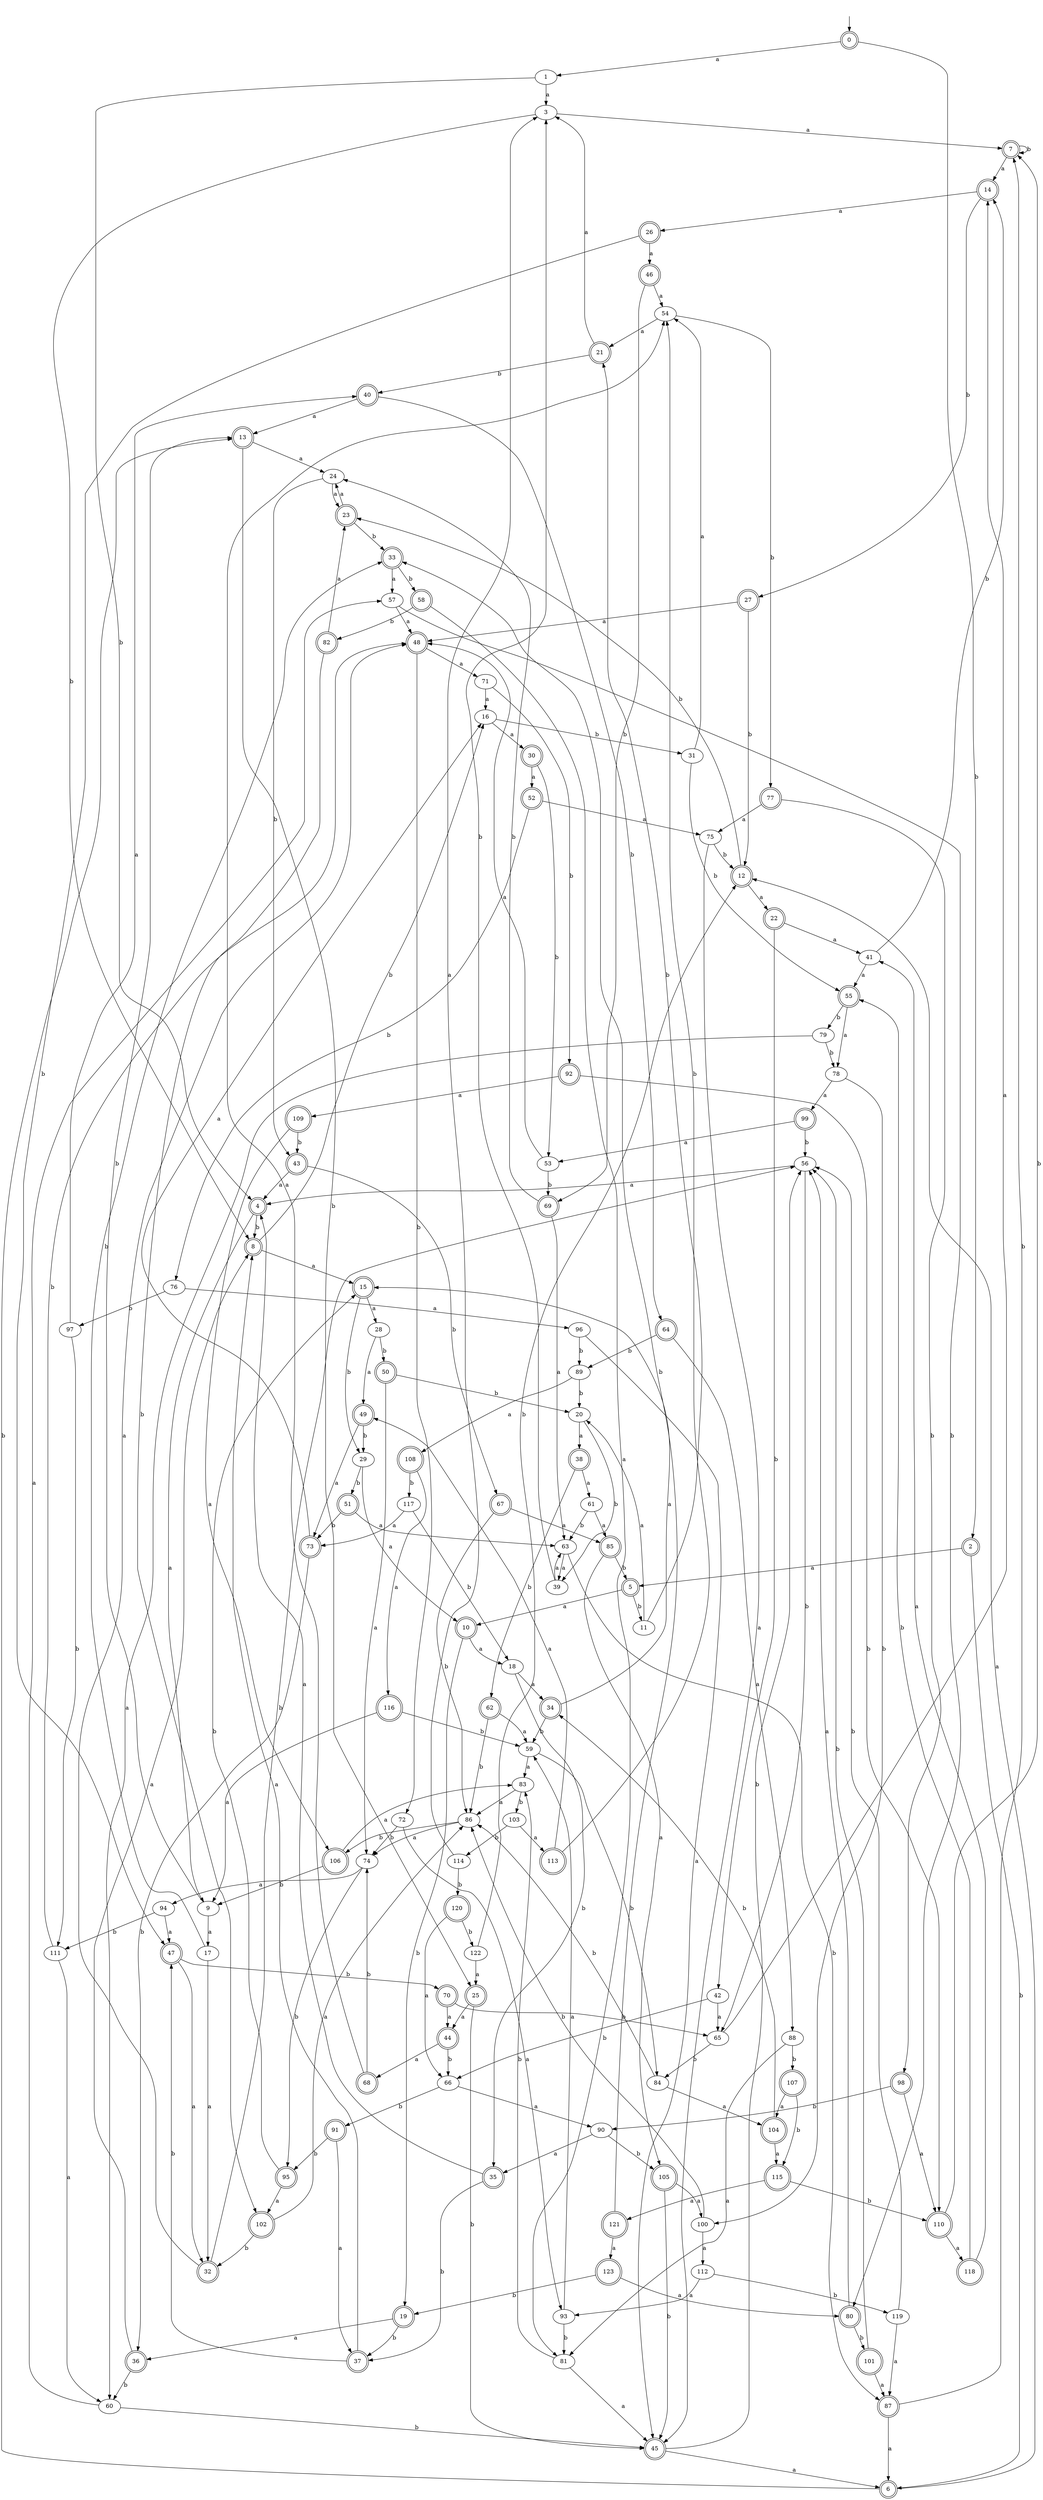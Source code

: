 digraph RandomDFA {
  __start0 [label="", shape=none];
  __start0 -> 0 [label=""];
  0 [shape=circle] [shape=doublecircle]
  0 -> 1 [label="a"]
  0 -> 2 [label="b"]
  1
  1 -> 3 [label="a"]
  1 -> 4 [label="b"]
  2 [shape=doublecircle]
  2 -> 5 [label="a"]
  2 -> 6 [label="b"]
  3
  3 -> 7 [label="a"]
  3 -> 8 [label="b"]
  4 [shape=doublecircle]
  4 -> 9 [label="a"]
  4 -> 8 [label="b"]
  5 [shape=doublecircle]
  5 -> 10 [label="a"]
  5 -> 11 [label="b"]
  6 [shape=doublecircle]
  6 -> 12 [label="a"]
  6 -> 13 [label="b"]
  7 [shape=doublecircle]
  7 -> 14 [label="a"]
  7 -> 7 [label="b"]
  8 [shape=doublecircle]
  8 -> 15 [label="a"]
  8 -> 16 [label="b"]
  9
  9 -> 17 [label="a"]
  9 -> 13 [label="b"]
  10 [shape=doublecircle]
  10 -> 18 [label="a"]
  10 -> 19 [label="b"]
  11
  11 -> 20 [label="a"]
  11 -> 21 [label="b"]
  12 [shape=doublecircle]
  12 -> 22 [label="a"]
  12 -> 23 [label="b"]
  13 [shape=doublecircle]
  13 -> 24 [label="a"]
  13 -> 25 [label="b"]
  14 [shape=doublecircle]
  14 -> 26 [label="a"]
  14 -> 27 [label="b"]
  15 [shape=doublecircle]
  15 -> 28 [label="a"]
  15 -> 29 [label="b"]
  16
  16 -> 30 [label="a"]
  16 -> 31 [label="b"]
  17
  17 -> 32 [label="a"]
  17 -> 33 [label="b"]
  18
  18 -> 34 [label="a"]
  18 -> 35 [label="b"]
  19 [shape=doublecircle]
  19 -> 36 [label="a"]
  19 -> 37 [label="b"]
  20
  20 -> 38 [label="a"]
  20 -> 39 [label="b"]
  21 [shape=doublecircle]
  21 -> 3 [label="a"]
  21 -> 40 [label="b"]
  22 [shape=doublecircle]
  22 -> 41 [label="a"]
  22 -> 42 [label="b"]
  23 [shape=doublecircle]
  23 -> 24 [label="a"]
  23 -> 33 [label="b"]
  24
  24 -> 23 [label="a"]
  24 -> 43 [label="b"]
  25 [shape=doublecircle]
  25 -> 44 [label="a"]
  25 -> 45 [label="b"]
  26 [shape=doublecircle]
  26 -> 46 [label="a"]
  26 -> 47 [label="b"]
  27 [shape=doublecircle]
  27 -> 48 [label="a"]
  27 -> 12 [label="b"]
  28
  28 -> 49 [label="a"]
  28 -> 50 [label="b"]
  29
  29 -> 10 [label="a"]
  29 -> 51 [label="b"]
  30 [shape=doublecircle]
  30 -> 52 [label="a"]
  30 -> 53 [label="b"]
  31
  31 -> 54 [label="a"]
  31 -> 55 [label="b"]
  32 [shape=doublecircle]
  32 -> 48 [label="a"]
  32 -> 56 [label="b"]
  33 [shape=doublecircle]
  33 -> 57 [label="a"]
  33 -> 58 [label="b"]
  34 [shape=doublecircle]
  34 -> 15 [label="a"]
  34 -> 59 [label="b"]
  35 [shape=doublecircle]
  35 -> 4 [label="a"]
  35 -> 37 [label="b"]
  36 [shape=doublecircle]
  36 -> 8 [label="a"]
  36 -> 60 [label="b"]
  37 [shape=doublecircle]
  37 -> 8 [label="a"]
  37 -> 47 [label="b"]
  38 [shape=doublecircle]
  38 -> 61 [label="a"]
  38 -> 62 [label="b"]
  39
  39 -> 63 [label="a"]
  39 -> 3 [label="b"]
  40 [shape=doublecircle]
  40 -> 13 [label="a"]
  40 -> 64 [label="b"]
  41
  41 -> 55 [label="a"]
  41 -> 14 [label="b"]
  42
  42 -> 65 [label="a"]
  42 -> 66 [label="b"]
  43 [shape=doublecircle]
  43 -> 4 [label="a"]
  43 -> 67 [label="b"]
  44 [shape=doublecircle]
  44 -> 68 [label="a"]
  44 -> 66 [label="b"]
  45 [shape=doublecircle]
  45 -> 6 [label="a"]
  45 -> 56 [label="b"]
  46 [shape=doublecircle]
  46 -> 54 [label="a"]
  46 -> 69 [label="b"]
  47 [shape=doublecircle]
  47 -> 32 [label="a"]
  47 -> 70 [label="b"]
  48 [shape=doublecircle]
  48 -> 71 [label="a"]
  48 -> 72 [label="b"]
  49 [shape=doublecircle]
  49 -> 73 [label="a"]
  49 -> 29 [label="b"]
  50 [shape=doublecircle]
  50 -> 74 [label="a"]
  50 -> 20 [label="b"]
  51 [shape=doublecircle]
  51 -> 63 [label="a"]
  51 -> 73 [label="b"]
  52 [shape=doublecircle]
  52 -> 75 [label="a"]
  52 -> 76 [label="b"]
  53
  53 -> 48 [label="a"]
  53 -> 69 [label="b"]
  54
  54 -> 21 [label="a"]
  54 -> 77 [label="b"]
  55 [shape=doublecircle]
  55 -> 78 [label="a"]
  55 -> 79 [label="b"]
  56
  56 -> 4 [label="a"]
  56 -> 65 [label="b"]
  57
  57 -> 48 [label="a"]
  57 -> 80 [label="b"]
  58 [shape=doublecircle]
  58 -> 81 [label="a"]
  58 -> 82 [label="b"]
  59
  59 -> 83 [label="a"]
  59 -> 84 [label="b"]
  60
  60 -> 57 [label="a"]
  60 -> 45 [label="b"]
  61
  61 -> 85 [label="a"]
  61 -> 63 [label="b"]
  62 [shape=doublecircle]
  62 -> 59 [label="a"]
  62 -> 86 [label="b"]
  63
  63 -> 39 [label="a"]
  63 -> 87 [label="b"]
  64 [shape=doublecircle]
  64 -> 88 [label="a"]
  64 -> 89 [label="b"]
  65
  65 -> 14 [label="a"]
  65 -> 84 [label="b"]
  66
  66 -> 90 [label="a"]
  66 -> 91 [label="b"]
  67 [shape=doublecircle]
  67 -> 85 [label="a"]
  67 -> 86 [label="b"]
  68 [shape=doublecircle]
  68 -> 54 [label="a"]
  68 -> 74 [label="b"]
  69 [shape=doublecircle]
  69 -> 63 [label="a"]
  69 -> 24 [label="b"]
  70 [shape=doublecircle]
  70 -> 44 [label="a"]
  70 -> 65 [label="b"]
  71
  71 -> 16 [label="a"]
  71 -> 92 [label="b"]
  72
  72 -> 93 [label="a"]
  72 -> 74 [label="b"]
  73 [shape=doublecircle]
  73 -> 16 [label="a"]
  73 -> 36 [label="b"]
  74
  74 -> 94 [label="a"]
  74 -> 95 [label="b"]
  75
  75 -> 45 [label="a"]
  75 -> 12 [label="b"]
  76
  76 -> 96 [label="a"]
  76 -> 97 [label="b"]
  77 [shape=doublecircle]
  77 -> 75 [label="a"]
  77 -> 98 [label="b"]
  78
  78 -> 99 [label="a"]
  78 -> 100 [label="b"]
  79
  79 -> 60 [label="a"]
  79 -> 78 [label="b"]
  80 [shape=doublecircle]
  80 -> 56 [label="a"]
  80 -> 101 [label="b"]
  81
  81 -> 45 [label="a"]
  81 -> 83 [label="b"]
  82 [shape=doublecircle]
  82 -> 23 [label="a"]
  82 -> 102 [label="b"]
  83
  83 -> 86 [label="a"]
  83 -> 103 [label="b"]
  84
  84 -> 104 [label="a"]
  84 -> 86 [label="b"]
  85 [shape=doublecircle]
  85 -> 105 [label="a"]
  85 -> 5 [label="b"]
  86
  86 -> 74 [label="a"]
  86 -> 106 [label="b"]
  87 [shape=doublecircle]
  87 -> 6 [label="a"]
  87 -> 7 [label="b"]
  88
  88 -> 81 [label="a"]
  88 -> 107 [label="b"]
  89
  89 -> 108 [label="a"]
  89 -> 20 [label="b"]
  90
  90 -> 35 [label="a"]
  90 -> 105 [label="b"]
  91 [shape=doublecircle]
  91 -> 37 [label="a"]
  91 -> 95 [label="b"]
  92 [shape=doublecircle]
  92 -> 109 [label="a"]
  92 -> 110 [label="b"]
  93
  93 -> 59 [label="a"]
  93 -> 81 [label="b"]
  94
  94 -> 47 [label="a"]
  94 -> 111 [label="b"]
  95 [shape=doublecircle]
  95 -> 102 [label="a"]
  95 -> 15 [label="b"]
  96
  96 -> 45 [label="a"]
  96 -> 89 [label="b"]
  97
  97 -> 40 [label="a"]
  97 -> 111 [label="b"]
  98 [shape=doublecircle]
  98 -> 110 [label="a"]
  98 -> 90 [label="b"]
  99 [shape=doublecircle]
  99 -> 53 [label="a"]
  99 -> 56 [label="b"]
  100
  100 -> 112 [label="a"]
  100 -> 86 [label="b"]
  101 [shape=doublecircle]
  101 -> 87 [label="a"]
  101 -> 56 [label="b"]
  102 [shape=doublecircle]
  102 -> 86 [label="a"]
  102 -> 32 [label="b"]
  103
  103 -> 113 [label="a"]
  103 -> 114 [label="b"]
  104 [shape=doublecircle]
  104 -> 115 [label="a"]
  104 -> 34 [label="b"]
  105 [shape=doublecircle]
  105 -> 100 [label="a"]
  105 -> 45 [label="b"]
  106 [shape=doublecircle]
  106 -> 83 [label="a"]
  106 -> 9 [label="b"]
  107 [shape=doublecircle]
  107 -> 104 [label="a"]
  107 -> 115 [label="b"]
  108 [shape=doublecircle]
  108 -> 116 [label="a"]
  108 -> 117 [label="b"]
  109 [shape=doublecircle]
  109 -> 106 [label="a"]
  109 -> 43 [label="b"]
  110 [shape=doublecircle]
  110 -> 118 [label="a"]
  110 -> 7 [label="b"]
  111
  111 -> 60 [label="a"]
  111 -> 48 [label="b"]
  112
  112 -> 93 [label="a"]
  112 -> 119 [label="b"]
  113 [shape=doublecircle]
  113 -> 49 [label="a"]
  113 -> 54 [label="b"]
  114
  114 -> 3 [label="a"]
  114 -> 120 [label="b"]
  115 [shape=doublecircle]
  115 -> 121 [label="a"]
  115 -> 110 [label="b"]
  116 [shape=doublecircle]
  116 -> 9 [label="a"]
  116 -> 59 [label="b"]
  117
  117 -> 73 [label="a"]
  117 -> 18 [label="b"]
  118 [shape=doublecircle]
  118 -> 41 [label="a"]
  118 -> 55 [label="b"]
  119
  119 -> 87 [label="a"]
  119 -> 56 [label="b"]
  120 [shape=doublecircle]
  120 -> 66 [label="a"]
  120 -> 122 [label="b"]
  121 [shape=doublecircle]
  121 -> 123 [label="a"]
  121 -> 33 [label="b"]
  122
  122 -> 25 [label="a"]
  122 -> 12 [label="b"]
  123 [shape=doublecircle]
  123 -> 80 [label="a"]
  123 -> 19 [label="b"]
}
